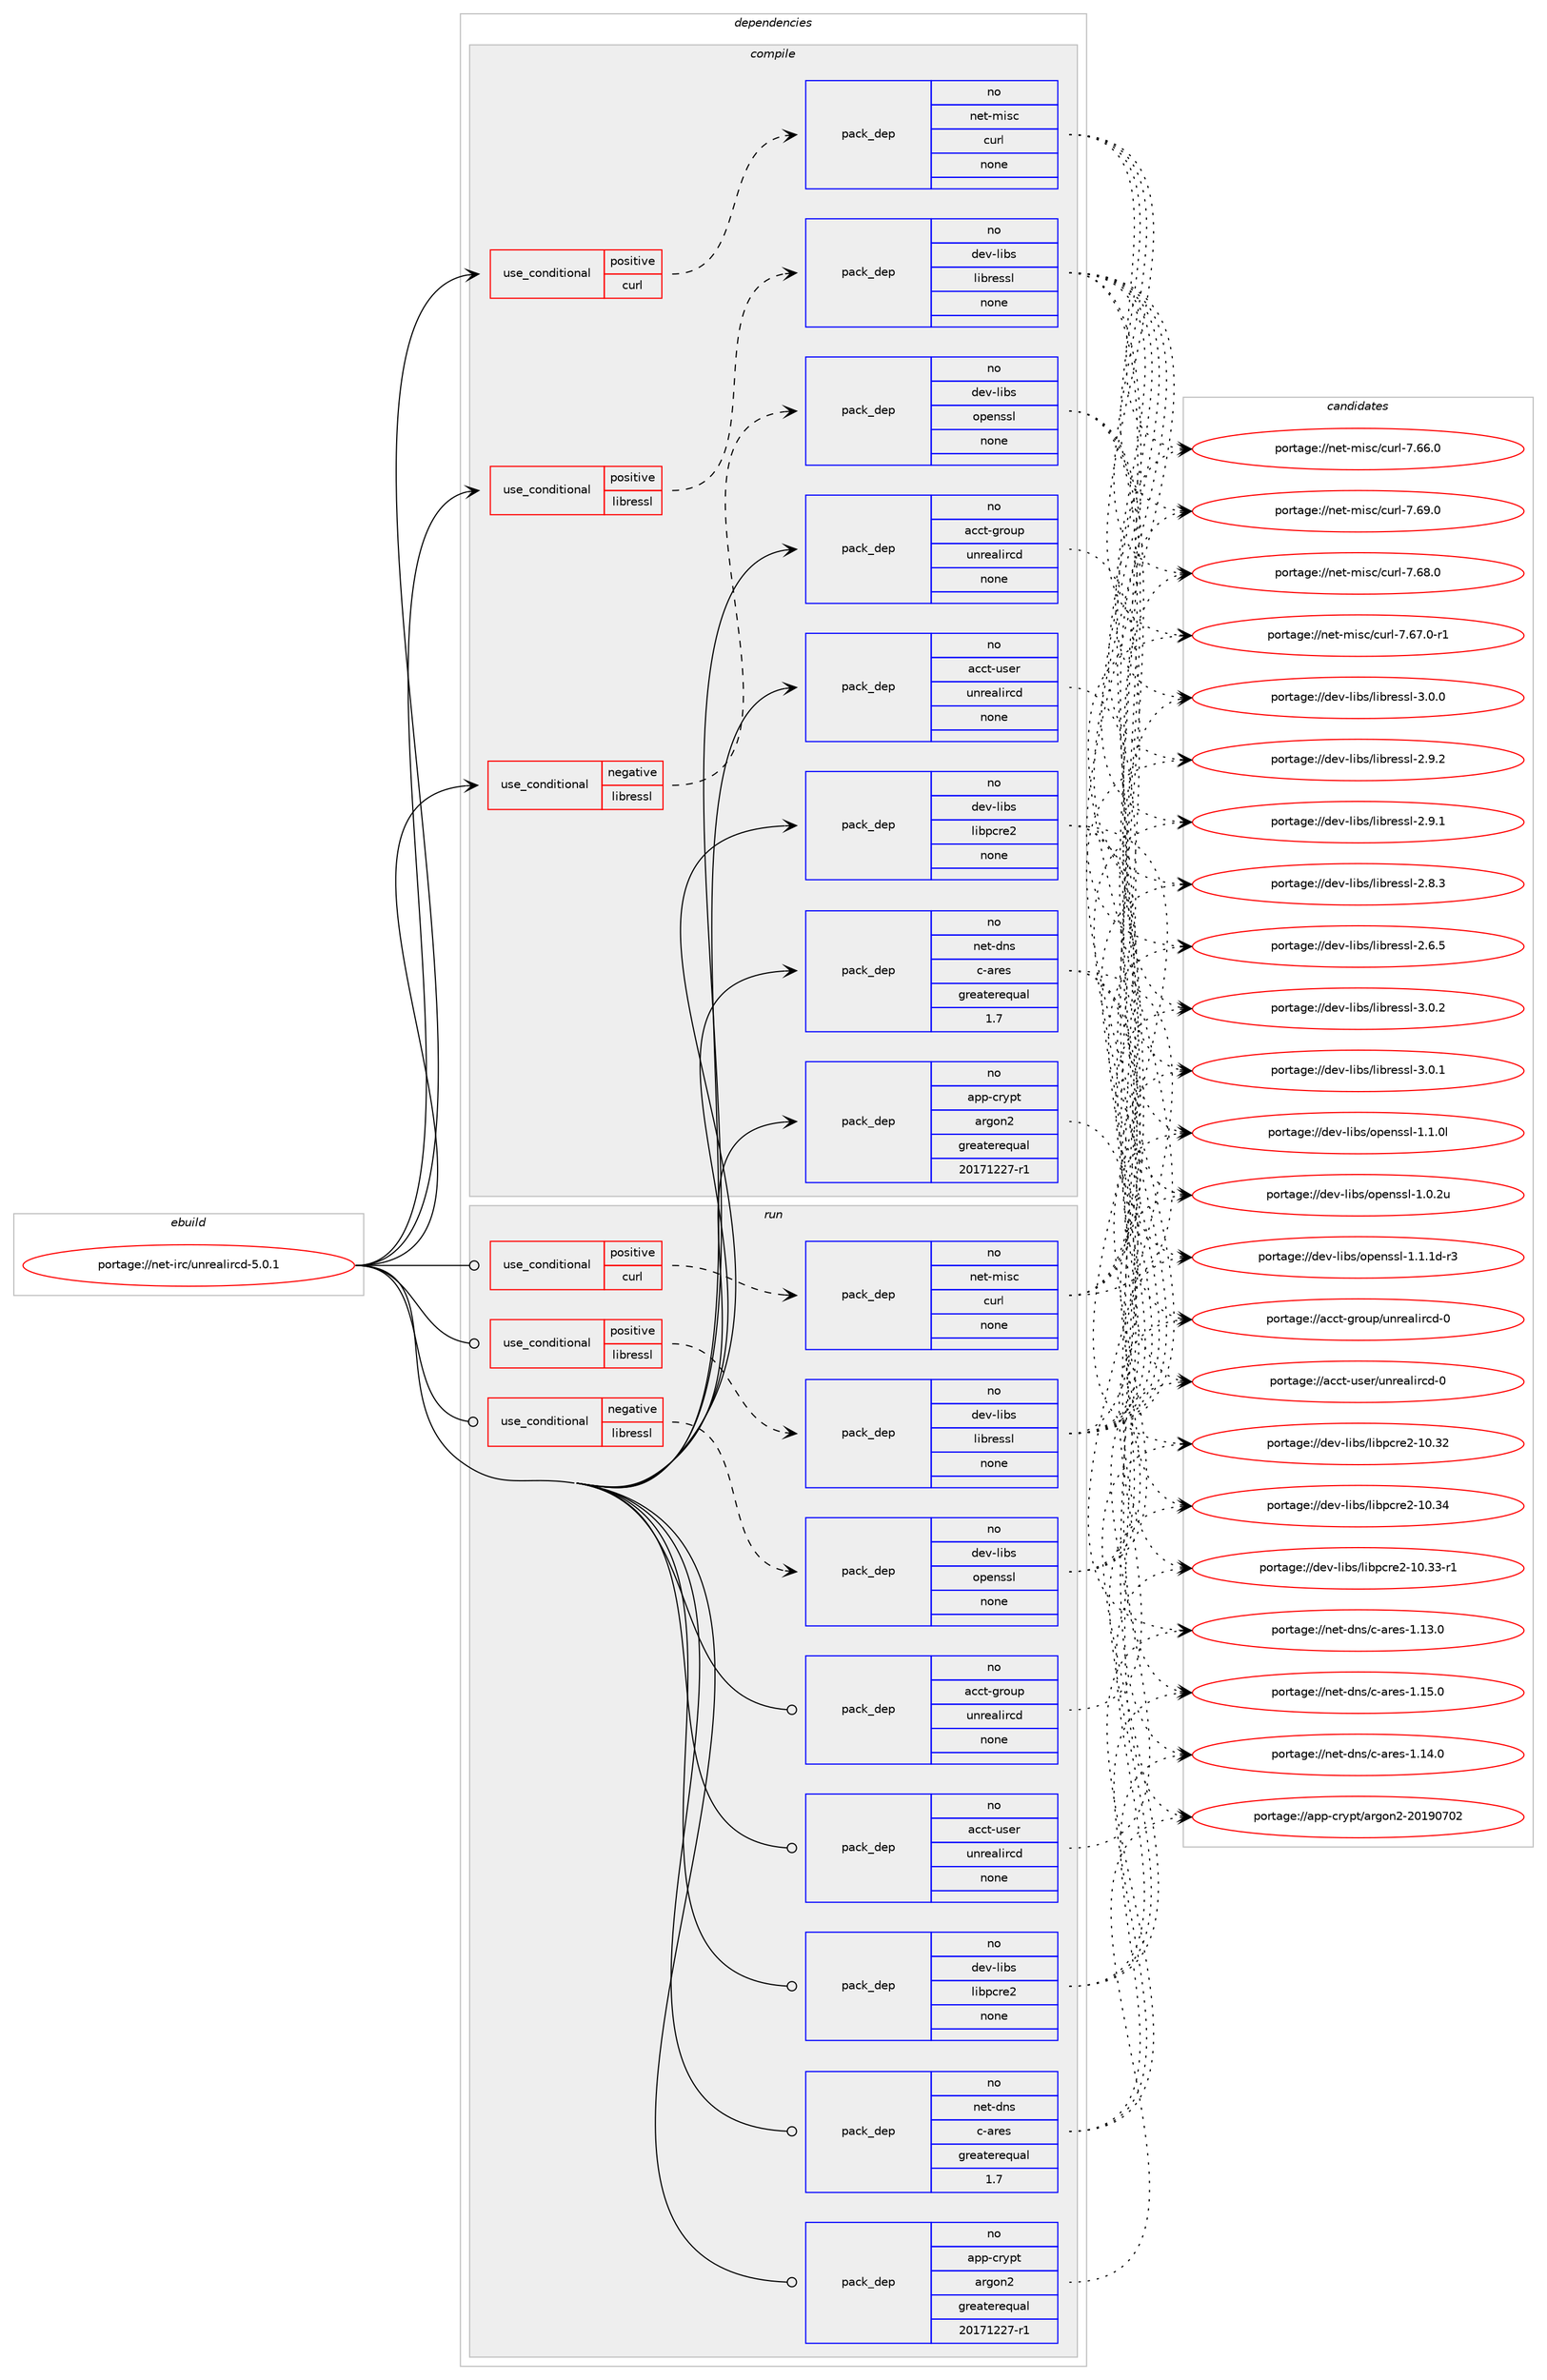digraph prolog {

# *************
# Graph options
# *************

newrank=true;
concentrate=true;
compound=true;
graph [rankdir=LR,fontname=Helvetica,fontsize=10,ranksep=1.5];#, ranksep=2.5, nodesep=0.2];
edge  [arrowhead=vee];
node  [fontname=Helvetica,fontsize=10];

# **********
# The ebuild
# **********

subgraph cluster_leftcol {
color=gray;
rank=same;
label=<<i>ebuild</i>>;
id [label="portage://net-irc/unrealircd-5.0.1", color=red, width=4, href="../net-irc/unrealircd-5.0.1.svg"];
}

# ****************
# The dependencies
# ****************

subgraph cluster_midcol {
color=gray;
label=<<i>dependencies</i>>;
subgraph cluster_compile {
fillcolor="#eeeeee";
style=filled;
label=<<i>compile</i>>;
subgraph cond11808 {
dependency59360 [label=<<TABLE BORDER="0" CELLBORDER="1" CELLSPACING="0" CELLPADDING="4"><TR><TD ROWSPAN="3" CELLPADDING="10">use_conditional</TD></TR><TR><TD>negative</TD></TR><TR><TD>libressl</TD></TR></TABLE>>, shape=none, color=red];
subgraph pack46375 {
dependency59361 [label=<<TABLE BORDER="0" CELLBORDER="1" CELLSPACING="0" CELLPADDING="4" WIDTH="220"><TR><TD ROWSPAN="6" CELLPADDING="30">pack_dep</TD></TR><TR><TD WIDTH="110">no</TD></TR><TR><TD>dev-libs</TD></TR><TR><TD>openssl</TD></TR><TR><TD>none</TD></TR><TR><TD></TD></TR></TABLE>>, shape=none, color=blue];
}
dependency59360:e -> dependency59361:w [weight=20,style="dashed",arrowhead="vee"];
}
id:e -> dependency59360:w [weight=20,style="solid",arrowhead="vee"];
subgraph cond11809 {
dependency59362 [label=<<TABLE BORDER="0" CELLBORDER="1" CELLSPACING="0" CELLPADDING="4"><TR><TD ROWSPAN="3" CELLPADDING="10">use_conditional</TD></TR><TR><TD>positive</TD></TR><TR><TD>curl</TD></TR></TABLE>>, shape=none, color=red];
subgraph pack46376 {
dependency59363 [label=<<TABLE BORDER="0" CELLBORDER="1" CELLSPACING="0" CELLPADDING="4" WIDTH="220"><TR><TD ROWSPAN="6" CELLPADDING="30">pack_dep</TD></TR><TR><TD WIDTH="110">no</TD></TR><TR><TD>net-misc</TD></TR><TR><TD>curl</TD></TR><TR><TD>none</TD></TR><TR><TD></TD></TR></TABLE>>, shape=none, color=blue];
}
dependency59362:e -> dependency59363:w [weight=20,style="dashed",arrowhead="vee"];
}
id:e -> dependency59362:w [weight=20,style="solid",arrowhead="vee"];
subgraph cond11810 {
dependency59364 [label=<<TABLE BORDER="0" CELLBORDER="1" CELLSPACING="0" CELLPADDING="4"><TR><TD ROWSPAN="3" CELLPADDING="10">use_conditional</TD></TR><TR><TD>positive</TD></TR><TR><TD>libressl</TD></TR></TABLE>>, shape=none, color=red];
subgraph pack46377 {
dependency59365 [label=<<TABLE BORDER="0" CELLBORDER="1" CELLSPACING="0" CELLPADDING="4" WIDTH="220"><TR><TD ROWSPAN="6" CELLPADDING="30">pack_dep</TD></TR><TR><TD WIDTH="110">no</TD></TR><TR><TD>dev-libs</TD></TR><TR><TD>libressl</TD></TR><TR><TD>none</TD></TR><TR><TD></TD></TR></TABLE>>, shape=none, color=blue];
}
dependency59364:e -> dependency59365:w [weight=20,style="dashed",arrowhead="vee"];
}
id:e -> dependency59364:w [weight=20,style="solid",arrowhead="vee"];
subgraph pack46378 {
dependency59366 [label=<<TABLE BORDER="0" CELLBORDER="1" CELLSPACING="0" CELLPADDING="4" WIDTH="220"><TR><TD ROWSPAN="6" CELLPADDING="30">pack_dep</TD></TR><TR><TD WIDTH="110">no</TD></TR><TR><TD>acct-group</TD></TR><TR><TD>unrealircd</TD></TR><TR><TD>none</TD></TR><TR><TD></TD></TR></TABLE>>, shape=none, color=blue];
}
id:e -> dependency59366:w [weight=20,style="solid",arrowhead="vee"];
subgraph pack46379 {
dependency59367 [label=<<TABLE BORDER="0" CELLBORDER="1" CELLSPACING="0" CELLPADDING="4" WIDTH="220"><TR><TD ROWSPAN="6" CELLPADDING="30">pack_dep</TD></TR><TR><TD WIDTH="110">no</TD></TR><TR><TD>acct-user</TD></TR><TR><TD>unrealircd</TD></TR><TR><TD>none</TD></TR><TR><TD></TD></TR></TABLE>>, shape=none, color=blue];
}
id:e -> dependency59367:w [weight=20,style="solid",arrowhead="vee"];
subgraph pack46380 {
dependency59368 [label=<<TABLE BORDER="0" CELLBORDER="1" CELLSPACING="0" CELLPADDING="4" WIDTH="220"><TR><TD ROWSPAN="6" CELLPADDING="30">pack_dep</TD></TR><TR><TD WIDTH="110">no</TD></TR><TR><TD>app-crypt</TD></TR><TR><TD>argon2</TD></TR><TR><TD>greaterequal</TD></TR><TR><TD>20171227-r1</TD></TR></TABLE>>, shape=none, color=blue];
}
id:e -> dependency59368:w [weight=20,style="solid",arrowhead="vee"];
subgraph pack46381 {
dependency59369 [label=<<TABLE BORDER="0" CELLBORDER="1" CELLSPACING="0" CELLPADDING="4" WIDTH="220"><TR><TD ROWSPAN="6" CELLPADDING="30">pack_dep</TD></TR><TR><TD WIDTH="110">no</TD></TR><TR><TD>dev-libs</TD></TR><TR><TD>libpcre2</TD></TR><TR><TD>none</TD></TR><TR><TD></TD></TR></TABLE>>, shape=none, color=blue];
}
id:e -> dependency59369:w [weight=20,style="solid",arrowhead="vee"];
subgraph pack46382 {
dependency59370 [label=<<TABLE BORDER="0" CELLBORDER="1" CELLSPACING="0" CELLPADDING="4" WIDTH="220"><TR><TD ROWSPAN="6" CELLPADDING="30">pack_dep</TD></TR><TR><TD WIDTH="110">no</TD></TR><TR><TD>net-dns</TD></TR><TR><TD>c-ares</TD></TR><TR><TD>greaterequal</TD></TR><TR><TD>1.7</TD></TR></TABLE>>, shape=none, color=blue];
}
id:e -> dependency59370:w [weight=20,style="solid",arrowhead="vee"];
}
subgraph cluster_compileandrun {
fillcolor="#eeeeee";
style=filled;
label=<<i>compile and run</i>>;
}
subgraph cluster_run {
fillcolor="#eeeeee";
style=filled;
label=<<i>run</i>>;
subgraph cond11811 {
dependency59371 [label=<<TABLE BORDER="0" CELLBORDER="1" CELLSPACING="0" CELLPADDING="4"><TR><TD ROWSPAN="3" CELLPADDING="10">use_conditional</TD></TR><TR><TD>negative</TD></TR><TR><TD>libressl</TD></TR></TABLE>>, shape=none, color=red];
subgraph pack46383 {
dependency59372 [label=<<TABLE BORDER="0" CELLBORDER="1" CELLSPACING="0" CELLPADDING="4" WIDTH="220"><TR><TD ROWSPAN="6" CELLPADDING="30">pack_dep</TD></TR><TR><TD WIDTH="110">no</TD></TR><TR><TD>dev-libs</TD></TR><TR><TD>openssl</TD></TR><TR><TD>none</TD></TR><TR><TD></TD></TR></TABLE>>, shape=none, color=blue];
}
dependency59371:e -> dependency59372:w [weight=20,style="dashed",arrowhead="vee"];
}
id:e -> dependency59371:w [weight=20,style="solid",arrowhead="odot"];
subgraph cond11812 {
dependency59373 [label=<<TABLE BORDER="0" CELLBORDER="1" CELLSPACING="0" CELLPADDING="4"><TR><TD ROWSPAN="3" CELLPADDING="10">use_conditional</TD></TR><TR><TD>positive</TD></TR><TR><TD>curl</TD></TR></TABLE>>, shape=none, color=red];
subgraph pack46384 {
dependency59374 [label=<<TABLE BORDER="0" CELLBORDER="1" CELLSPACING="0" CELLPADDING="4" WIDTH="220"><TR><TD ROWSPAN="6" CELLPADDING="30">pack_dep</TD></TR><TR><TD WIDTH="110">no</TD></TR><TR><TD>net-misc</TD></TR><TR><TD>curl</TD></TR><TR><TD>none</TD></TR><TR><TD></TD></TR></TABLE>>, shape=none, color=blue];
}
dependency59373:e -> dependency59374:w [weight=20,style="dashed",arrowhead="vee"];
}
id:e -> dependency59373:w [weight=20,style="solid",arrowhead="odot"];
subgraph cond11813 {
dependency59375 [label=<<TABLE BORDER="0" CELLBORDER="1" CELLSPACING="0" CELLPADDING="4"><TR><TD ROWSPAN="3" CELLPADDING="10">use_conditional</TD></TR><TR><TD>positive</TD></TR><TR><TD>libressl</TD></TR></TABLE>>, shape=none, color=red];
subgraph pack46385 {
dependency59376 [label=<<TABLE BORDER="0" CELLBORDER="1" CELLSPACING="0" CELLPADDING="4" WIDTH="220"><TR><TD ROWSPAN="6" CELLPADDING="30">pack_dep</TD></TR><TR><TD WIDTH="110">no</TD></TR><TR><TD>dev-libs</TD></TR><TR><TD>libressl</TD></TR><TR><TD>none</TD></TR><TR><TD></TD></TR></TABLE>>, shape=none, color=blue];
}
dependency59375:e -> dependency59376:w [weight=20,style="dashed",arrowhead="vee"];
}
id:e -> dependency59375:w [weight=20,style="solid",arrowhead="odot"];
subgraph pack46386 {
dependency59377 [label=<<TABLE BORDER="0" CELLBORDER="1" CELLSPACING="0" CELLPADDING="4" WIDTH="220"><TR><TD ROWSPAN="6" CELLPADDING="30">pack_dep</TD></TR><TR><TD WIDTH="110">no</TD></TR><TR><TD>acct-group</TD></TR><TR><TD>unrealircd</TD></TR><TR><TD>none</TD></TR><TR><TD></TD></TR></TABLE>>, shape=none, color=blue];
}
id:e -> dependency59377:w [weight=20,style="solid",arrowhead="odot"];
subgraph pack46387 {
dependency59378 [label=<<TABLE BORDER="0" CELLBORDER="1" CELLSPACING="0" CELLPADDING="4" WIDTH="220"><TR><TD ROWSPAN="6" CELLPADDING="30">pack_dep</TD></TR><TR><TD WIDTH="110">no</TD></TR><TR><TD>acct-user</TD></TR><TR><TD>unrealircd</TD></TR><TR><TD>none</TD></TR><TR><TD></TD></TR></TABLE>>, shape=none, color=blue];
}
id:e -> dependency59378:w [weight=20,style="solid",arrowhead="odot"];
subgraph pack46388 {
dependency59379 [label=<<TABLE BORDER="0" CELLBORDER="1" CELLSPACING="0" CELLPADDING="4" WIDTH="220"><TR><TD ROWSPAN="6" CELLPADDING="30">pack_dep</TD></TR><TR><TD WIDTH="110">no</TD></TR><TR><TD>app-crypt</TD></TR><TR><TD>argon2</TD></TR><TR><TD>greaterequal</TD></TR><TR><TD>20171227-r1</TD></TR></TABLE>>, shape=none, color=blue];
}
id:e -> dependency59379:w [weight=20,style="solid",arrowhead="odot"];
subgraph pack46389 {
dependency59380 [label=<<TABLE BORDER="0" CELLBORDER="1" CELLSPACING="0" CELLPADDING="4" WIDTH="220"><TR><TD ROWSPAN="6" CELLPADDING="30">pack_dep</TD></TR><TR><TD WIDTH="110">no</TD></TR><TR><TD>dev-libs</TD></TR><TR><TD>libpcre2</TD></TR><TR><TD>none</TD></TR><TR><TD></TD></TR></TABLE>>, shape=none, color=blue];
}
id:e -> dependency59380:w [weight=20,style="solid",arrowhead="odot"];
subgraph pack46390 {
dependency59381 [label=<<TABLE BORDER="0" CELLBORDER="1" CELLSPACING="0" CELLPADDING="4" WIDTH="220"><TR><TD ROWSPAN="6" CELLPADDING="30">pack_dep</TD></TR><TR><TD WIDTH="110">no</TD></TR><TR><TD>net-dns</TD></TR><TR><TD>c-ares</TD></TR><TR><TD>greaterequal</TD></TR><TR><TD>1.7</TD></TR></TABLE>>, shape=none, color=blue];
}
id:e -> dependency59381:w [weight=20,style="solid",arrowhead="odot"];
}
}

# **************
# The candidates
# **************

subgraph cluster_choices {
rank=same;
color=gray;
label=<<i>candidates</i>>;

subgraph choice46375 {
color=black;
nodesep=1;
choice1001011184510810598115471111121011101151151084549464946491004511451 [label="portage://dev-libs/openssl-1.1.1d-r3", color=red, width=4,href="../dev-libs/openssl-1.1.1d-r3.svg"];
choice100101118451081059811547111112101110115115108454946494648108 [label="portage://dev-libs/openssl-1.1.0l", color=red, width=4,href="../dev-libs/openssl-1.1.0l.svg"];
choice100101118451081059811547111112101110115115108454946484650117 [label="portage://dev-libs/openssl-1.0.2u", color=red, width=4,href="../dev-libs/openssl-1.0.2u.svg"];
dependency59361:e -> choice1001011184510810598115471111121011101151151084549464946491004511451:w [style=dotted,weight="100"];
dependency59361:e -> choice100101118451081059811547111112101110115115108454946494648108:w [style=dotted,weight="100"];
dependency59361:e -> choice100101118451081059811547111112101110115115108454946484650117:w [style=dotted,weight="100"];
}
subgraph choice46376 {
color=black;
nodesep=1;
choice1101011164510910511599479911711410845554654574648 [label="portage://net-misc/curl-7.69.0", color=red, width=4,href="../net-misc/curl-7.69.0.svg"];
choice1101011164510910511599479911711410845554654564648 [label="portage://net-misc/curl-7.68.0", color=red, width=4,href="../net-misc/curl-7.68.0.svg"];
choice11010111645109105115994799117114108455546545546484511449 [label="portage://net-misc/curl-7.67.0-r1", color=red, width=4,href="../net-misc/curl-7.67.0-r1.svg"];
choice1101011164510910511599479911711410845554654544648 [label="portage://net-misc/curl-7.66.0", color=red, width=4,href="../net-misc/curl-7.66.0.svg"];
dependency59363:e -> choice1101011164510910511599479911711410845554654574648:w [style=dotted,weight="100"];
dependency59363:e -> choice1101011164510910511599479911711410845554654564648:w [style=dotted,weight="100"];
dependency59363:e -> choice11010111645109105115994799117114108455546545546484511449:w [style=dotted,weight="100"];
dependency59363:e -> choice1101011164510910511599479911711410845554654544648:w [style=dotted,weight="100"];
}
subgraph choice46377 {
color=black;
nodesep=1;
choice10010111845108105981154710810598114101115115108455146484650 [label="portage://dev-libs/libressl-3.0.2", color=red, width=4,href="../dev-libs/libressl-3.0.2.svg"];
choice10010111845108105981154710810598114101115115108455146484649 [label="portage://dev-libs/libressl-3.0.1", color=red, width=4,href="../dev-libs/libressl-3.0.1.svg"];
choice10010111845108105981154710810598114101115115108455146484648 [label="portage://dev-libs/libressl-3.0.0", color=red, width=4,href="../dev-libs/libressl-3.0.0.svg"];
choice10010111845108105981154710810598114101115115108455046574650 [label="portage://dev-libs/libressl-2.9.2", color=red, width=4,href="../dev-libs/libressl-2.9.2.svg"];
choice10010111845108105981154710810598114101115115108455046574649 [label="portage://dev-libs/libressl-2.9.1", color=red, width=4,href="../dev-libs/libressl-2.9.1.svg"];
choice10010111845108105981154710810598114101115115108455046564651 [label="portage://dev-libs/libressl-2.8.3", color=red, width=4,href="../dev-libs/libressl-2.8.3.svg"];
choice10010111845108105981154710810598114101115115108455046544653 [label="portage://dev-libs/libressl-2.6.5", color=red, width=4,href="../dev-libs/libressl-2.6.5.svg"];
dependency59365:e -> choice10010111845108105981154710810598114101115115108455146484650:w [style=dotted,weight="100"];
dependency59365:e -> choice10010111845108105981154710810598114101115115108455146484649:w [style=dotted,weight="100"];
dependency59365:e -> choice10010111845108105981154710810598114101115115108455146484648:w [style=dotted,weight="100"];
dependency59365:e -> choice10010111845108105981154710810598114101115115108455046574650:w [style=dotted,weight="100"];
dependency59365:e -> choice10010111845108105981154710810598114101115115108455046574649:w [style=dotted,weight="100"];
dependency59365:e -> choice10010111845108105981154710810598114101115115108455046564651:w [style=dotted,weight="100"];
dependency59365:e -> choice10010111845108105981154710810598114101115115108455046544653:w [style=dotted,weight="100"];
}
subgraph choice46378 {
color=black;
nodesep=1;
choice979999116451031141111171124711711011410197108105114991004548 [label="portage://acct-group/unrealircd-0", color=red, width=4,href="../acct-group/unrealircd-0.svg"];
dependency59366:e -> choice979999116451031141111171124711711011410197108105114991004548:w [style=dotted,weight="100"];
}
subgraph choice46379 {
color=black;
nodesep=1;
choice979999116451171151011144711711011410197108105114991004548 [label="portage://acct-user/unrealircd-0", color=red, width=4,href="../acct-user/unrealircd-0.svg"];
dependency59367:e -> choice979999116451171151011144711711011410197108105114991004548:w [style=dotted,weight="100"];
}
subgraph choice46380 {
color=black;
nodesep=1;
choice971121124599114121112116479711410311111050455048495748554850 [label="portage://app-crypt/argon2-20190702", color=red, width=4,href="../app-crypt/argon2-20190702.svg"];
dependency59368:e -> choice971121124599114121112116479711410311111050455048495748554850:w [style=dotted,weight="100"];
}
subgraph choice46381 {
color=black;
nodesep=1;
choice100101118451081059811547108105981129911410150454948465152 [label="portage://dev-libs/libpcre2-10.34", color=red, width=4,href="../dev-libs/libpcre2-10.34.svg"];
choice1001011184510810598115471081059811299114101504549484651514511449 [label="portage://dev-libs/libpcre2-10.33-r1", color=red, width=4,href="../dev-libs/libpcre2-10.33-r1.svg"];
choice100101118451081059811547108105981129911410150454948465150 [label="portage://dev-libs/libpcre2-10.32", color=red, width=4,href="../dev-libs/libpcre2-10.32.svg"];
dependency59369:e -> choice100101118451081059811547108105981129911410150454948465152:w [style=dotted,weight="100"];
dependency59369:e -> choice1001011184510810598115471081059811299114101504549484651514511449:w [style=dotted,weight="100"];
dependency59369:e -> choice100101118451081059811547108105981129911410150454948465150:w [style=dotted,weight="100"];
}
subgraph choice46382 {
color=black;
nodesep=1;
choice110101116451001101154799459711410111545494649534648 [label="portage://net-dns/c-ares-1.15.0", color=red, width=4,href="../net-dns/c-ares-1.15.0.svg"];
choice110101116451001101154799459711410111545494649524648 [label="portage://net-dns/c-ares-1.14.0", color=red, width=4,href="../net-dns/c-ares-1.14.0.svg"];
choice110101116451001101154799459711410111545494649514648 [label="portage://net-dns/c-ares-1.13.0", color=red, width=4,href="../net-dns/c-ares-1.13.0.svg"];
dependency59370:e -> choice110101116451001101154799459711410111545494649534648:w [style=dotted,weight="100"];
dependency59370:e -> choice110101116451001101154799459711410111545494649524648:w [style=dotted,weight="100"];
dependency59370:e -> choice110101116451001101154799459711410111545494649514648:w [style=dotted,weight="100"];
}
subgraph choice46383 {
color=black;
nodesep=1;
choice1001011184510810598115471111121011101151151084549464946491004511451 [label="portage://dev-libs/openssl-1.1.1d-r3", color=red, width=4,href="../dev-libs/openssl-1.1.1d-r3.svg"];
choice100101118451081059811547111112101110115115108454946494648108 [label="portage://dev-libs/openssl-1.1.0l", color=red, width=4,href="../dev-libs/openssl-1.1.0l.svg"];
choice100101118451081059811547111112101110115115108454946484650117 [label="portage://dev-libs/openssl-1.0.2u", color=red, width=4,href="../dev-libs/openssl-1.0.2u.svg"];
dependency59372:e -> choice1001011184510810598115471111121011101151151084549464946491004511451:w [style=dotted,weight="100"];
dependency59372:e -> choice100101118451081059811547111112101110115115108454946494648108:w [style=dotted,weight="100"];
dependency59372:e -> choice100101118451081059811547111112101110115115108454946484650117:w [style=dotted,weight="100"];
}
subgraph choice46384 {
color=black;
nodesep=1;
choice1101011164510910511599479911711410845554654574648 [label="portage://net-misc/curl-7.69.0", color=red, width=4,href="../net-misc/curl-7.69.0.svg"];
choice1101011164510910511599479911711410845554654564648 [label="portage://net-misc/curl-7.68.0", color=red, width=4,href="../net-misc/curl-7.68.0.svg"];
choice11010111645109105115994799117114108455546545546484511449 [label="portage://net-misc/curl-7.67.0-r1", color=red, width=4,href="../net-misc/curl-7.67.0-r1.svg"];
choice1101011164510910511599479911711410845554654544648 [label="portage://net-misc/curl-7.66.0", color=red, width=4,href="../net-misc/curl-7.66.0.svg"];
dependency59374:e -> choice1101011164510910511599479911711410845554654574648:w [style=dotted,weight="100"];
dependency59374:e -> choice1101011164510910511599479911711410845554654564648:w [style=dotted,weight="100"];
dependency59374:e -> choice11010111645109105115994799117114108455546545546484511449:w [style=dotted,weight="100"];
dependency59374:e -> choice1101011164510910511599479911711410845554654544648:w [style=dotted,weight="100"];
}
subgraph choice46385 {
color=black;
nodesep=1;
choice10010111845108105981154710810598114101115115108455146484650 [label="portage://dev-libs/libressl-3.0.2", color=red, width=4,href="../dev-libs/libressl-3.0.2.svg"];
choice10010111845108105981154710810598114101115115108455146484649 [label="portage://dev-libs/libressl-3.0.1", color=red, width=4,href="../dev-libs/libressl-3.0.1.svg"];
choice10010111845108105981154710810598114101115115108455146484648 [label="portage://dev-libs/libressl-3.0.0", color=red, width=4,href="../dev-libs/libressl-3.0.0.svg"];
choice10010111845108105981154710810598114101115115108455046574650 [label="portage://dev-libs/libressl-2.9.2", color=red, width=4,href="../dev-libs/libressl-2.9.2.svg"];
choice10010111845108105981154710810598114101115115108455046574649 [label="portage://dev-libs/libressl-2.9.1", color=red, width=4,href="../dev-libs/libressl-2.9.1.svg"];
choice10010111845108105981154710810598114101115115108455046564651 [label="portage://dev-libs/libressl-2.8.3", color=red, width=4,href="../dev-libs/libressl-2.8.3.svg"];
choice10010111845108105981154710810598114101115115108455046544653 [label="portage://dev-libs/libressl-2.6.5", color=red, width=4,href="../dev-libs/libressl-2.6.5.svg"];
dependency59376:e -> choice10010111845108105981154710810598114101115115108455146484650:w [style=dotted,weight="100"];
dependency59376:e -> choice10010111845108105981154710810598114101115115108455146484649:w [style=dotted,weight="100"];
dependency59376:e -> choice10010111845108105981154710810598114101115115108455146484648:w [style=dotted,weight="100"];
dependency59376:e -> choice10010111845108105981154710810598114101115115108455046574650:w [style=dotted,weight="100"];
dependency59376:e -> choice10010111845108105981154710810598114101115115108455046574649:w [style=dotted,weight="100"];
dependency59376:e -> choice10010111845108105981154710810598114101115115108455046564651:w [style=dotted,weight="100"];
dependency59376:e -> choice10010111845108105981154710810598114101115115108455046544653:w [style=dotted,weight="100"];
}
subgraph choice46386 {
color=black;
nodesep=1;
choice979999116451031141111171124711711011410197108105114991004548 [label="portage://acct-group/unrealircd-0", color=red, width=4,href="../acct-group/unrealircd-0.svg"];
dependency59377:e -> choice979999116451031141111171124711711011410197108105114991004548:w [style=dotted,weight="100"];
}
subgraph choice46387 {
color=black;
nodesep=1;
choice979999116451171151011144711711011410197108105114991004548 [label="portage://acct-user/unrealircd-0", color=red, width=4,href="../acct-user/unrealircd-0.svg"];
dependency59378:e -> choice979999116451171151011144711711011410197108105114991004548:w [style=dotted,weight="100"];
}
subgraph choice46388 {
color=black;
nodesep=1;
choice971121124599114121112116479711410311111050455048495748554850 [label="portage://app-crypt/argon2-20190702", color=red, width=4,href="../app-crypt/argon2-20190702.svg"];
dependency59379:e -> choice971121124599114121112116479711410311111050455048495748554850:w [style=dotted,weight="100"];
}
subgraph choice46389 {
color=black;
nodesep=1;
choice100101118451081059811547108105981129911410150454948465152 [label="portage://dev-libs/libpcre2-10.34", color=red, width=4,href="../dev-libs/libpcre2-10.34.svg"];
choice1001011184510810598115471081059811299114101504549484651514511449 [label="portage://dev-libs/libpcre2-10.33-r1", color=red, width=4,href="../dev-libs/libpcre2-10.33-r1.svg"];
choice100101118451081059811547108105981129911410150454948465150 [label="portage://dev-libs/libpcre2-10.32", color=red, width=4,href="../dev-libs/libpcre2-10.32.svg"];
dependency59380:e -> choice100101118451081059811547108105981129911410150454948465152:w [style=dotted,weight="100"];
dependency59380:e -> choice1001011184510810598115471081059811299114101504549484651514511449:w [style=dotted,weight="100"];
dependency59380:e -> choice100101118451081059811547108105981129911410150454948465150:w [style=dotted,weight="100"];
}
subgraph choice46390 {
color=black;
nodesep=1;
choice110101116451001101154799459711410111545494649534648 [label="portage://net-dns/c-ares-1.15.0", color=red, width=4,href="../net-dns/c-ares-1.15.0.svg"];
choice110101116451001101154799459711410111545494649524648 [label="portage://net-dns/c-ares-1.14.0", color=red, width=4,href="../net-dns/c-ares-1.14.0.svg"];
choice110101116451001101154799459711410111545494649514648 [label="portage://net-dns/c-ares-1.13.0", color=red, width=4,href="../net-dns/c-ares-1.13.0.svg"];
dependency59381:e -> choice110101116451001101154799459711410111545494649534648:w [style=dotted,weight="100"];
dependency59381:e -> choice110101116451001101154799459711410111545494649524648:w [style=dotted,weight="100"];
dependency59381:e -> choice110101116451001101154799459711410111545494649514648:w [style=dotted,weight="100"];
}
}

}
